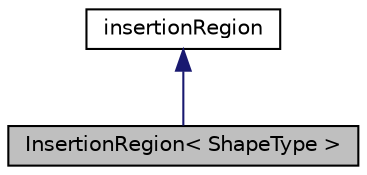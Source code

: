 digraph "InsertionRegion&lt; ShapeType &gt;"
{
 // LATEX_PDF_SIZE
  edge [fontname="Helvetica",fontsize="10",labelfontname="Helvetica",labelfontsize="10"];
  node [fontname="Helvetica",fontsize="10",shape=record];
  Node1 [label="InsertionRegion\< ShapeType \>",height=0.2,width=0.4,color="black", fillcolor="grey75", style="filled", fontcolor="black",tooltip="This manages insertion of particles from a region based on the ShapeType."];
  Node2 -> Node1 [dir="back",color="midnightblue",fontsize="10",style="solid",fontname="Helvetica"];
  Node2 [label="insertionRegion",height=0.2,width=0.4,color="black", fillcolor="white", style="filled",URL="$classpFlow_1_1insertionRegion.html",tooltip="This class defines all the necessary enteties for defining an insertion region."];
}
